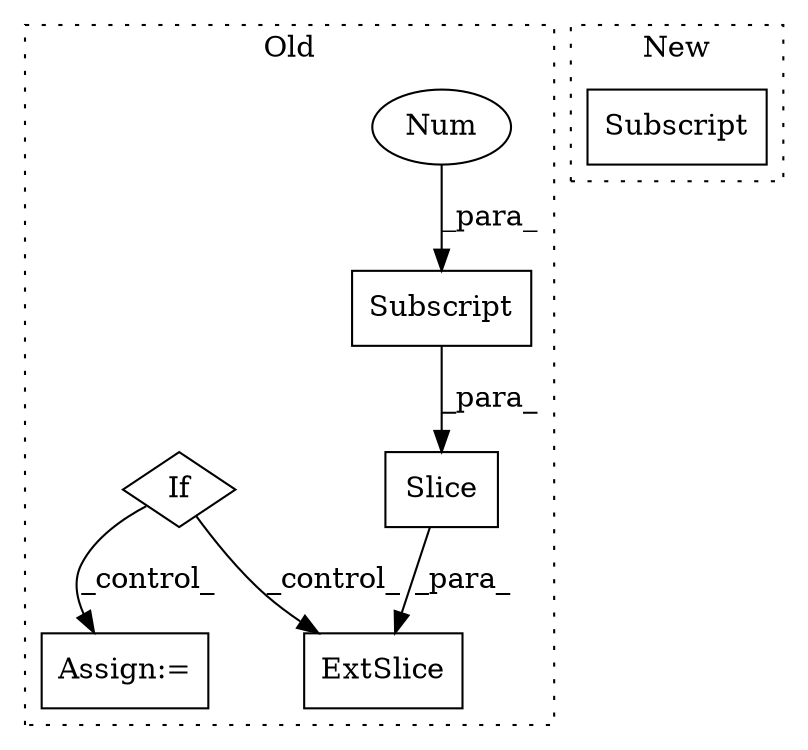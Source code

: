 digraph G {
subgraph cluster0 {
1 [label="Slice" a="80" s="5927" l="1" shape="box"];
3 [label="Subscript" a="63" s="5929,0" l="12,0" shape="box"];
4 [label="Num" a="76" s="5939" l="1" shape="ellipse"];
5 [label="ExtSlice" a="85" s="5898" l="4" shape="box"];
6 [label="If" a="96" s="5148" l="3" shape="diamond"];
7 [label="Assign:=" a="68" s="5290" l="3" shape="box"];
label = "Old";
style="dotted";
}
subgraph cluster1 {
2 [label="Subscript" a="63" s="5452,0" l="12,0" shape="box"];
label = "New";
style="dotted";
}
1 -> 5 [label="_para_"];
3 -> 1 [label="_para_"];
4 -> 3 [label="_para_"];
6 -> 5 [label="_control_"];
6 -> 7 [label="_control_"];
}